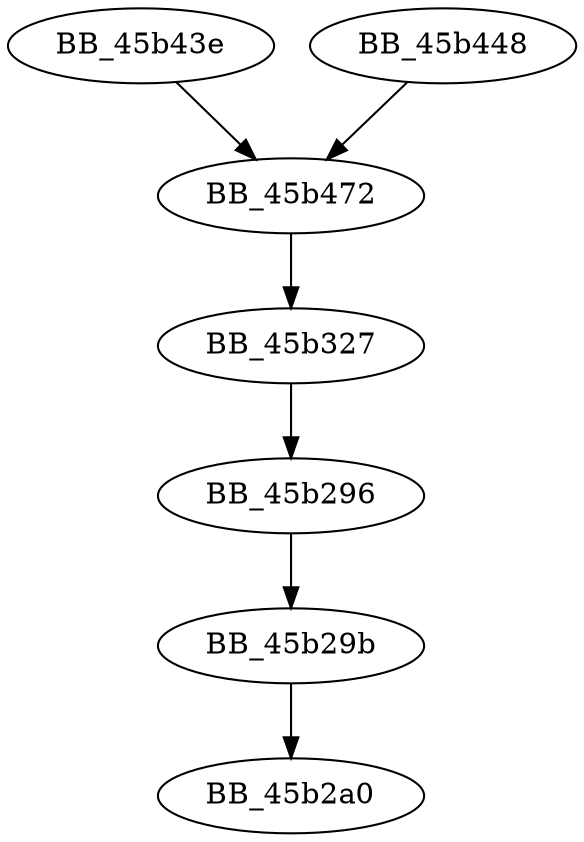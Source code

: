 DiGraph sub_45B43E{
BB_45b296->BB_45b29b
BB_45b29b->BB_45b2a0
BB_45b327->BB_45b296
BB_45b43e->BB_45b472
BB_45b448->BB_45b472
BB_45b472->BB_45b327
}
